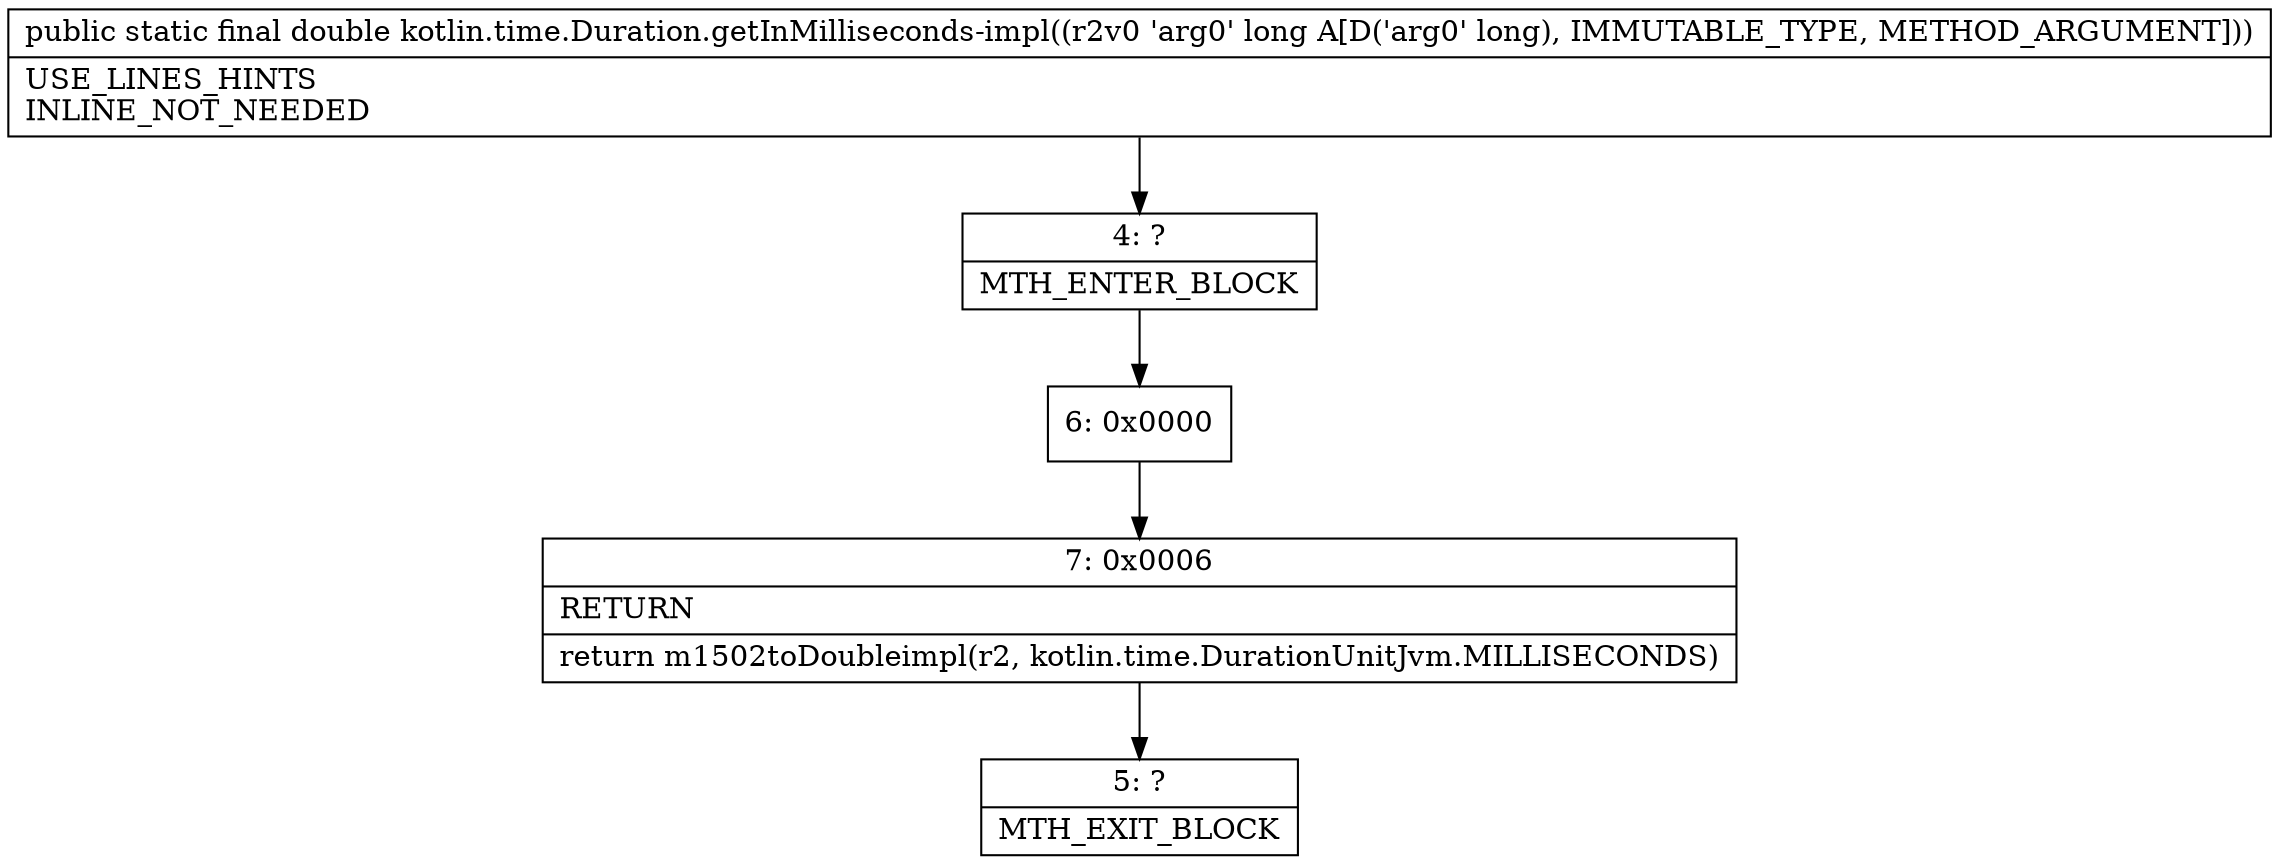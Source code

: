 digraph "CFG forkotlin.time.Duration.getInMilliseconds\-impl(J)D" {
Node_4 [shape=record,label="{4\:\ ?|MTH_ENTER_BLOCK\l}"];
Node_6 [shape=record,label="{6\:\ 0x0000}"];
Node_7 [shape=record,label="{7\:\ 0x0006|RETURN\l|return m1502toDoubleimpl(r2, kotlin.time.DurationUnitJvm.MILLISECONDS)\l}"];
Node_5 [shape=record,label="{5\:\ ?|MTH_EXIT_BLOCK\l}"];
MethodNode[shape=record,label="{public static final double kotlin.time.Duration.getInMilliseconds\-impl((r2v0 'arg0' long A[D('arg0' long), IMMUTABLE_TYPE, METHOD_ARGUMENT]))  | USE_LINES_HINTS\lINLINE_NOT_NEEDED\l}"];
MethodNode -> Node_4;Node_4 -> Node_6;
Node_6 -> Node_7;
Node_7 -> Node_5;
}

